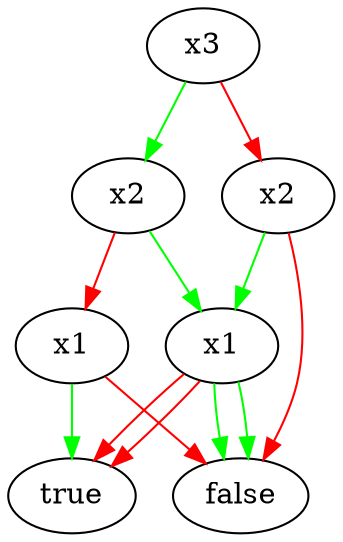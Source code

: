 digraph{
Ptr0x144606e20 [label="x3" ] 
Ptr0x144606e90 [label="x2" ] 
Ptr0x144606f00 [label="x1" ] 
Ptr0x144606f50 [label="false" ] 
Ptr0x144606f90 [label="true" ] 
Ptr0x144606f00 -> Ptr0x144606f50 [color="green"]
Ptr0x144606f00 -> Ptr0x144606f90 [color="red"]
Ptr0x144606fd0 [label="x1" ] 
Ptr0x144606f90 [label="true" ] 
Ptr0x144606f50 [label="false" ] 
Ptr0x144606fd0 -> Ptr0x144606f90 [color="green"]
Ptr0x144606fd0 -> Ptr0x144606f50 [color="red"]
Ptr0x144606e90 -> Ptr0x144606f00 [color="green"]
Ptr0x144606e90 -> Ptr0x144606fd0 [color="red"]
Ptr0x1446070a0 [label="x2" ] 
Ptr0x144606f00 [label="x1" ] 
Ptr0x144606f50 [label="false" ] 
Ptr0x144606f90 [label="true" ] 
Ptr0x144606f00 -> Ptr0x144606f50 [color="green"]
Ptr0x144606f00 -> Ptr0x144606f90 [color="red"]
Ptr0x144606f50 [label="false" ] 
Ptr0x1446070a0 -> Ptr0x144606f00 [color="green"]
Ptr0x1446070a0 -> Ptr0x144606f50 [color="red"]
Ptr0x144606e20 -> Ptr0x144606e90 [color="green"]
Ptr0x144606e20 -> Ptr0x1446070a0 [color="red"]

}